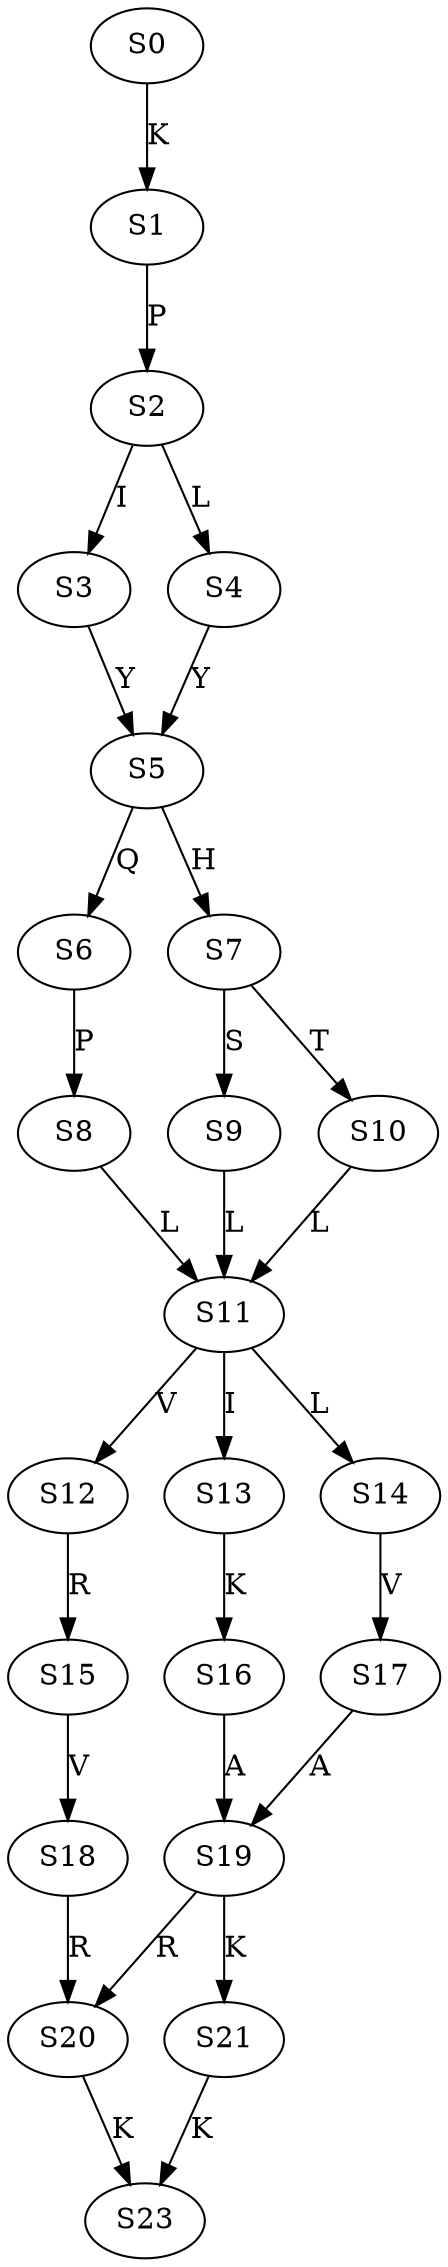 strict digraph  {
	S0 -> S1 [ label = K ];
	S1 -> S2 [ label = P ];
	S2 -> S3 [ label = I ];
	S2 -> S4 [ label = L ];
	S3 -> S5 [ label = Y ];
	S4 -> S5 [ label = Y ];
	S5 -> S6 [ label = Q ];
	S5 -> S7 [ label = H ];
	S6 -> S8 [ label = P ];
	S7 -> S9 [ label = S ];
	S7 -> S10 [ label = T ];
	S8 -> S11 [ label = L ];
	S9 -> S11 [ label = L ];
	S10 -> S11 [ label = L ];
	S11 -> S12 [ label = V ];
	S11 -> S13 [ label = I ];
	S11 -> S14 [ label = L ];
	S12 -> S15 [ label = R ];
	S13 -> S16 [ label = K ];
	S14 -> S17 [ label = V ];
	S15 -> S18 [ label = V ];
	S16 -> S19 [ label = A ];
	S17 -> S19 [ label = A ];
	S18 -> S20 [ label = R ];
	S19 -> S21 [ label = K ];
	S19 -> S20 [ label = R ];
	S20 -> S23 [ label = K ];
	S21 -> S23 [ label = K ];
}

